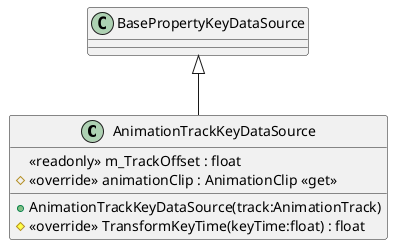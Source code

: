 @startuml
class AnimationTrackKeyDataSource {
    <<readonly>> m_TrackOffset : float
    # <<override>> animationClip : AnimationClip <<get>>
    + AnimationTrackKeyDataSource(track:AnimationTrack)
    # <<override>> TransformKeyTime(keyTime:float) : float
}
BasePropertyKeyDataSource <|-- AnimationTrackKeyDataSource
@enduml
